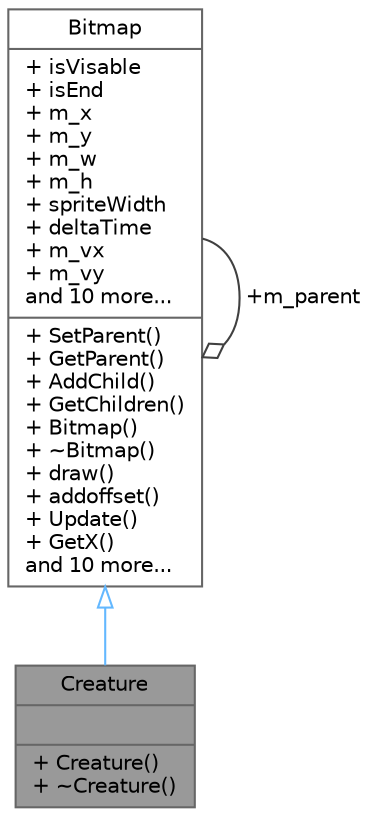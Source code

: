 digraph "Creature"
{
 // LATEX_PDF_SIZE
  bgcolor="transparent";
  edge [fontname=Helvetica,fontsize=10,labelfontname=Helvetica,labelfontsize=10];
  node [fontname=Helvetica,fontsize=10,shape=box,height=0.2,width=0.4];
  Node1 [shape=record,label="{Creature\n||+ Creature()\l+ ~Creature()\l}",height=0.2,width=0.4,color="gray40", fillcolor="grey60", style="filled", fontcolor="black",tooltip=" "];
  Node2 -> Node1 [dir="back",color="steelblue1",style="solid",arrowtail="onormal"];
  Node2 [shape=record,label="{Bitmap\n|+ isVisable\l+ isEnd\l+ m_x\l+ m_y\l+ m_w\l+ m_h\l+ spriteWidth\l+ deltaTime\l+ m_vx\l+ m_vy\land 10 more...\l|+ SetParent()\l+ GetParent()\l+ AddChild()\l+ GetChildren()\l+ Bitmap()\l+ ~Bitmap()\l+ draw()\l+ addoffset()\l+ Update()\l+ GetX()\land 10 more...\l}",height=0.2,width=0.4,color="gray40", fillcolor="white", style="filled",URL="$class_bitmap.html",tooltip="Bitmap Class."];
  Node2 -> Node2 [color="grey25",style="solid",label=" +m_parent" ,arrowhead="odiamond"];
}
